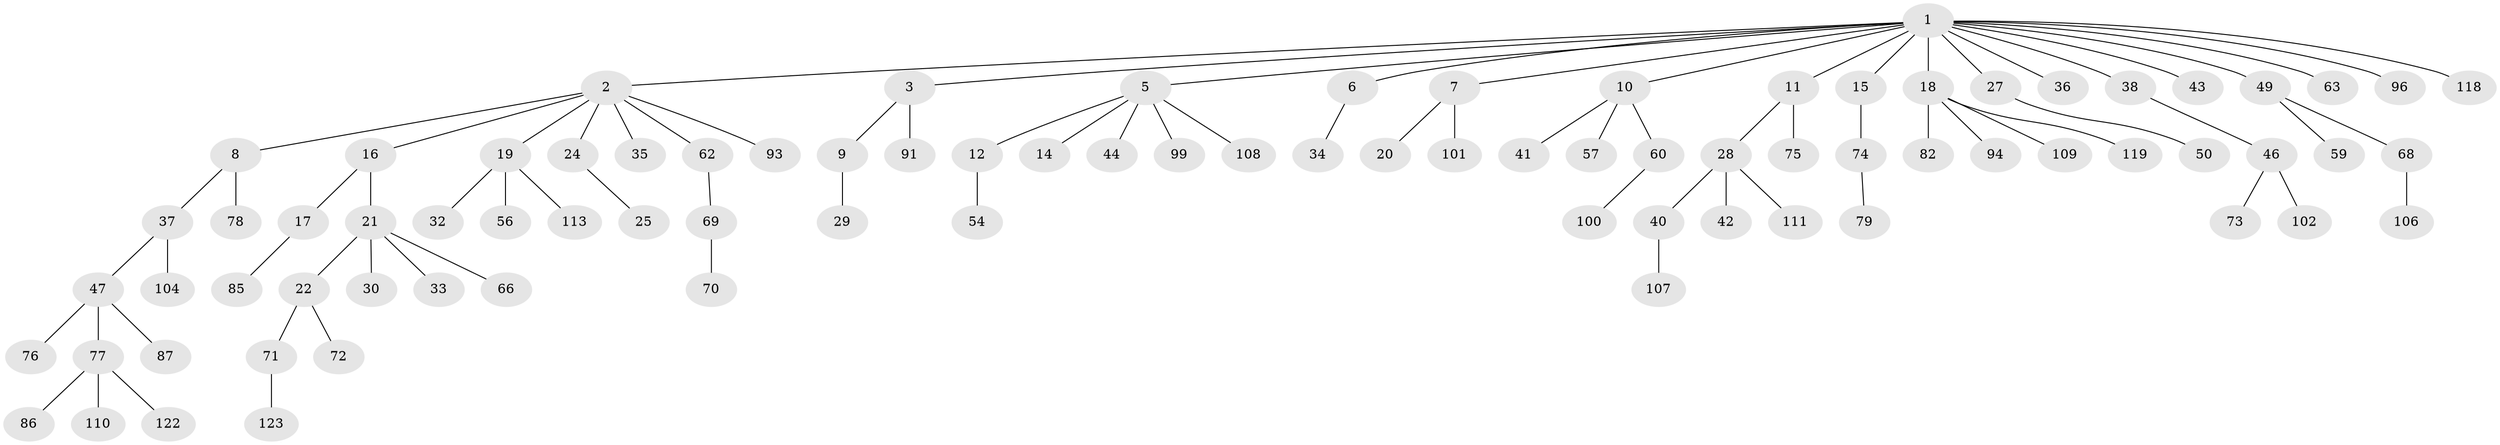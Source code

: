 // original degree distribution, {8: 0.008130081300813009, 6: 0.008130081300813009, 3: 0.13821138211382114, 11: 0.008130081300813009, 5: 0.024390243902439025, 4: 0.06504065040650407, 1: 0.5121951219512195, 2: 0.23577235772357724}
// Generated by graph-tools (version 1.1) at 2025/42/03/06/25 10:42:06]
// undirected, 86 vertices, 85 edges
graph export_dot {
graph [start="1"]
  node [color=gray90,style=filled];
  1 [super="+4"];
  2 [super="+26"];
  3 [super="+48"];
  5 [super="+13"];
  6 [super="+97"];
  7 [super="+23"];
  8 [super="+39"];
  9 [super="+114"];
  10 [super="+58"];
  11 [super="+98"];
  12 [super="+51"];
  14;
  15 [super="+65"];
  16;
  17 [super="+81"];
  18 [super="+67"];
  19 [super="+95"];
  20 [super="+55"];
  21 [super="+31"];
  22 [super="+45"];
  24 [super="+92"];
  25;
  27 [super="+112"];
  28 [super="+90"];
  29 [super="+89"];
  30;
  32 [super="+116"];
  33;
  34;
  35;
  36;
  37 [super="+120"];
  38;
  40 [super="+64"];
  41;
  42;
  43 [super="+117"];
  44;
  46 [super="+53"];
  47 [super="+52"];
  49 [super="+84"];
  50;
  54;
  56;
  57;
  59 [super="+61"];
  60 [super="+83"];
  62;
  63;
  66;
  68 [super="+103"];
  69;
  70;
  71;
  72;
  73;
  74;
  75 [super="+88"];
  76;
  77 [super="+80"];
  78;
  79;
  82;
  85;
  86 [super="+105"];
  87;
  91;
  93;
  94;
  96 [super="+121"];
  99;
  100;
  101;
  102 [super="+115"];
  104;
  106;
  107;
  108;
  109;
  110;
  111;
  113;
  118;
  119;
  122;
  123;
  1 -- 2;
  1 -- 3;
  1 -- 7;
  1 -- 27;
  1 -- 36;
  1 -- 49;
  1 -- 118;
  1 -- 96;
  1 -- 5;
  1 -- 6;
  1 -- 38;
  1 -- 10;
  1 -- 11;
  1 -- 43;
  1 -- 15;
  1 -- 18;
  1 -- 63;
  2 -- 8;
  2 -- 16;
  2 -- 19;
  2 -- 24;
  2 -- 35;
  2 -- 93;
  2 -- 62;
  3 -- 9;
  3 -- 91;
  5 -- 12;
  5 -- 14;
  5 -- 44;
  5 -- 99;
  5 -- 108;
  6 -- 34;
  7 -- 20;
  7 -- 101;
  8 -- 37;
  8 -- 78;
  9 -- 29;
  10 -- 41;
  10 -- 57;
  10 -- 60;
  11 -- 28;
  11 -- 75;
  12 -- 54;
  15 -- 74;
  16 -- 17;
  16 -- 21;
  17 -- 85;
  18 -- 94;
  18 -- 109;
  18 -- 119;
  18 -- 82;
  19 -- 32;
  19 -- 56;
  19 -- 113;
  21 -- 22;
  21 -- 30;
  21 -- 33;
  21 -- 66;
  22 -- 72;
  22 -- 71;
  24 -- 25;
  27 -- 50;
  28 -- 40;
  28 -- 42;
  28 -- 111;
  37 -- 47;
  37 -- 104;
  38 -- 46;
  40 -- 107;
  46 -- 102;
  46 -- 73;
  47 -- 76;
  47 -- 87;
  47 -- 77;
  49 -- 59;
  49 -- 68;
  60 -- 100;
  62 -- 69;
  68 -- 106;
  69 -- 70;
  71 -- 123;
  74 -- 79;
  77 -- 86;
  77 -- 122;
  77 -- 110;
}
